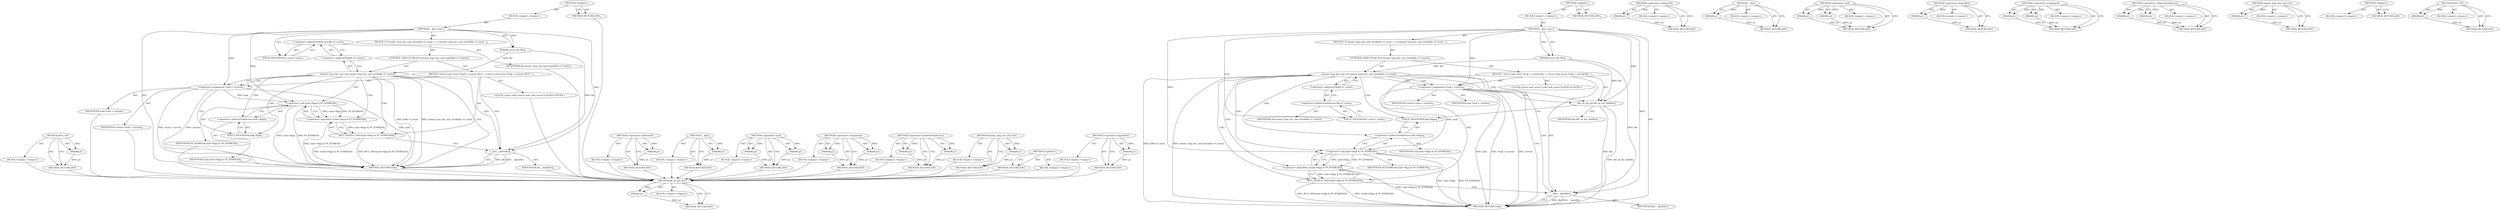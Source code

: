 digraph "&lt;operator&gt;.logicalNot" {
vulnerable_70 [label=<(METHOD,file_sb_list_del)>];
vulnerable_71 [label=<(PARAM,p1)>];
vulnerable_72 [label=<(BLOCK,&lt;empty&gt;,&lt;empty&gt;)>];
vulnerable_73 [label=<(METHOD_RETURN,ANY)>];
vulnerable_6 [label=<(METHOD,&lt;global&gt;)<SUB>1</SUB>>];
vulnerable_7 [label=<(BLOCK,&lt;empty&gt;,&lt;empty&gt;)<SUB>1</SUB>>];
vulnerable_8 [label=<(METHOD,__fput_sync)<SUB>1</SUB>>];
vulnerable_9 [label=<(PARAM,struct file *file)<SUB>1</SUB>>];
vulnerable_10 [label=<(BLOCK,{
 	if (atomic_long_dec_and_test(&amp;file-&gt;f_count...,{
 	if (atomic_long_dec_and_test(&amp;file-&gt;f_count...)<SUB>2</SUB>>];
vulnerable_11 [label=<(CONTROL_STRUCTURE,IF,if (atomic_long_dec_and_test(&amp;file-&gt;f_count)))<SUB>3</SUB>>];
vulnerable_12 [label=<(atomic_long_dec_and_test,atomic_long_dec_and_test(&amp;file-&gt;f_count))<SUB>3</SUB>>];
vulnerable_13 [label=<(&lt;operator&gt;.addressOf,&amp;file-&gt;f_count)<SUB>3</SUB>>];
vulnerable_14 [label=<(&lt;operator&gt;.indirectFieldAccess,file-&gt;f_count)<SUB>3</SUB>>];
vulnerable_15 [label=<(IDENTIFIER,file,atomic_long_dec_and_test(&amp;file-&gt;f_count))<SUB>3</SUB>>];
vulnerable_16 [label=<(FIELD_IDENTIFIER,f_count,f_count)<SUB>3</SUB>>];
vulnerable_17 [label=<(BLOCK,{
 		struct task_struct *task = current;
		file...,{
 		struct task_struct *task = current;
		file...)<SUB>3</SUB>>];
vulnerable_18 [label="<(LOCAL,struct task_struct* task: task_struct*)<SUB>4</SUB>>"];
vulnerable_19 [label=<(&lt;operator&gt;.assignment,*task = current)<SUB>4</SUB>>];
vulnerable_20 [label=<(IDENTIFIER,task,*task = current)<SUB>4</SUB>>];
vulnerable_21 [label=<(IDENTIFIER,current,*task = current)<SUB>4</SUB>>];
vulnerable_22 [label=<(file_sb_list_del,file_sb_list_del(file))<SUB>5</SUB>>];
vulnerable_23 [label=<(IDENTIFIER,file,file_sb_list_del(file))<SUB>5</SUB>>];
vulnerable_24 [label=<(BUG_ON,BUG_ON(!(task-&gt;flags &amp; PF_KTHREAD)))<SUB>6</SUB>>];
vulnerable_25 [label=<(&lt;operator&gt;.logicalNot,!(task-&gt;flags &amp; PF_KTHREAD))<SUB>6</SUB>>];
vulnerable_26 [label=<(&lt;operator&gt;.and,task-&gt;flags &amp; PF_KTHREAD)<SUB>6</SUB>>];
vulnerable_27 [label=<(&lt;operator&gt;.indirectFieldAccess,task-&gt;flags)<SUB>6</SUB>>];
vulnerable_28 [label=<(IDENTIFIER,task,task-&gt;flags &amp; PF_KTHREAD)<SUB>6</SUB>>];
vulnerable_29 [label=<(FIELD_IDENTIFIER,flags,flags)<SUB>6</SUB>>];
vulnerable_30 [label=<(IDENTIFIER,PF_KTHREAD,task-&gt;flags &amp; PF_KTHREAD)<SUB>6</SUB>>];
vulnerable_31 [label=<(__fput,__fput(file))<SUB>7</SUB>>];
vulnerable_32 [label=<(IDENTIFIER,file,__fput(file))<SUB>7</SUB>>];
vulnerable_33 [label=<(METHOD_RETURN,void)<SUB>1</SUB>>];
vulnerable_35 [label=<(METHOD_RETURN,ANY)<SUB>1</SUB>>];
vulnerable_56 [label=<(METHOD,&lt;operator&gt;.addressOf)>];
vulnerable_57 [label=<(PARAM,p1)>];
vulnerable_58 [label=<(BLOCK,&lt;empty&gt;,&lt;empty&gt;)>];
vulnerable_59 [label=<(METHOD_RETURN,ANY)>];
vulnerable_87 [label=<(METHOD,__fput)>];
vulnerable_88 [label=<(PARAM,p1)>];
vulnerable_89 [label=<(BLOCK,&lt;empty&gt;,&lt;empty&gt;)>];
vulnerable_90 [label=<(METHOD_RETURN,ANY)>];
vulnerable_82 [label=<(METHOD,&lt;operator&gt;.and)>];
vulnerable_83 [label=<(PARAM,p1)>];
vulnerable_84 [label=<(PARAM,p2)>];
vulnerable_85 [label=<(BLOCK,&lt;empty&gt;,&lt;empty&gt;)>];
vulnerable_86 [label=<(METHOD_RETURN,ANY)>];
vulnerable_78 [label=<(METHOD,&lt;operator&gt;.logicalNot)>];
vulnerable_79 [label=<(PARAM,p1)>];
vulnerable_80 [label=<(BLOCK,&lt;empty&gt;,&lt;empty&gt;)>];
vulnerable_81 [label=<(METHOD_RETURN,ANY)>];
vulnerable_65 [label=<(METHOD,&lt;operator&gt;.assignment)>];
vulnerable_66 [label=<(PARAM,p1)>];
vulnerable_67 [label=<(PARAM,p2)>];
vulnerable_68 [label=<(BLOCK,&lt;empty&gt;,&lt;empty&gt;)>];
vulnerable_69 [label=<(METHOD_RETURN,ANY)>];
vulnerable_60 [label=<(METHOD,&lt;operator&gt;.indirectFieldAccess)>];
vulnerable_61 [label=<(PARAM,p1)>];
vulnerable_62 [label=<(PARAM,p2)>];
vulnerable_63 [label=<(BLOCK,&lt;empty&gt;,&lt;empty&gt;)>];
vulnerable_64 [label=<(METHOD_RETURN,ANY)>];
vulnerable_52 [label=<(METHOD,atomic_long_dec_and_test)>];
vulnerable_53 [label=<(PARAM,p1)>];
vulnerable_54 [label=<(BLOCK,&lt;empty&gt;,&lt;empty&gt;)>];
vulnerable_55 [label=<(METHOD_RETURN,ANY)>];
vulnerable_46 [label=<(METHOD,&lt;global&gt;)<SUB>1</SUB>>];
vulnerable_47 [label=<(BLOCK,&lt;empty&gt;,&lt;empty&gt;)>];
vulnerable_48 [label=<(METHOD_RETURN,ANY)>];
vulnerable_74 [label=<(METHOD,BUG_ON)>];
vulnerable_75 [label=<(PARAM,p1)>];
vulnerable_76 [label=<(BLOCK,&lt;empty&gt;,&lt;empty&gt;)>];
vulnerable_77 [label=<(METHOD_RETURN,ANY)>];
fixed_68 [label=<(METHOD,BUG_ON)>];
fixed_69 [label=<(PARAM,p1)>];
fixed_70 [label=<(BLOCK,&lt;empty&gt;,&lt;empty&gt;)>];
fixed_71 [label=<(METHOD_RETURN,ANY)>];
fixed_6 [label=<(METHOD,&lt;global&gt;)<SUB>1</SUB>>];
fixed_7 [label=<(BLOCK,&lt;empty&gt;,&lt;empty&gt;)<SUB>1</SUB>>];
fixed_8 [label=<(METHOD,__fput_sync)<SUB>1</SUB>>];
fixed_9 [label=<(PARAM,struct file *file)<SUB>1</SUB>>];
fixed_10 [label=<(BLOCK,{
 	if (atomic_long_dec_and_test(&amp;file-&gt;f_count...,{
 	if (atomic_long_dec_and_test(&amp;file-&gt;f_count...)<SUB>2</SUB>>];
fixed_11 [label=<(CONTROL_STRUCTURE,IF,if (atomic_long_dec_and_test(&amp;file-&gt;f_count)))<SUB>3</SUB>>];
fixed_12 [label=<(atomic_long_dec_and_test,atomic_long_dec_and_test(&amp;file-&gt;f_count))<SUB>3</SUB>>];
fixed_13 [label=<(&lt;operator&gt;.addressOf,&amp;file-&gt;f_count)<SUB>3</SUB>>];
fixed_14 [label=<(&lt;operator&gt;.indirectFieldAccess,file-&gt;f_count)<SUB>3</SUB>>];
fixed_15 [label=<(IDENTIFIER,file,atomic_long_dec_and_test(&amp;file-&gt;f_count))<SUB>3</SUB>>];
fixed_16 [label=<(FIELD_IDENTIFIER,f_count,f_count)<SUB>3</SUB>>];
fixed_17 [label=<(BLOCK,{
 		struct task_struct *task = current;
 		BUG...,{
 		struct task_struct *task = current;
 		BUG...)<SUB>3</SUB>>];
fixed_18 [label="<(LOCAL,struct task_struct* task: task_struct*)<SUB>4</SUB>>"];
fixed_19 [label=<(&lt;operator&gt;.assignment,*task = current)<SUB>4</SUB>>];
fixed_20 [label=<(IDENTIFIER,task,*task = current)<SUB>4</SUB>>];
fixed_21 [label=<(IDENTIFIER,current,*task = current)<SUB>4</SUB>>];
fixed_22 [label=<(BUG_ON,BUG_ON(!(task-&gt;flags &amp; PF_KTHREAD)))<SUB>5</SUB>>];
fixed_23 [label=<(&lt;operator&gt;.logicalNot,!(task-&gt;flags &amp; PF_KTHREAD))<SUB>5</SUB>>];
fixed_24 [label=<(&lt;operator&gt;.and,task-&gt;flags &amp; PF_KTHREAD)<SUB>5</SUB>>];
fixed_25 [label=<(&lt;operator&gt;.indirectFieldAccess,task-&gt;flags)<SUB>5</SUB>>];
fixed_26 [label=<(IDENTIFIER,task,task-&gt;flags &amp; PF_KTHREAD)<SUB>5</SUB>>];
fixed_27 [label=<(FIELD_IDENTIFIER,flags,flags)<SUB>5</SUB>>];
fixed_28 [label=<(IDENTIFIER,PF_KTHREAD,task-&gt;flags &amp; PF_KTHREAD)<SUB>5</SUB>>];
fixed_29 [label=<(__fput,__fput(file))<SUB>6</SUB>>];
fixed_30 [label=<(IDENTIFIER,file,__fput(file))<SUB>6</SUB>>];
fixed_31 [label=<(METHOD_RETURN,void)<SUB>1</SUB>>];
fixed_33 [label=<(METHOD_RETURN,ANY)<SUB>1</SUB>>];
fixed_54 [label=<(METHOD,&lt;operator&gt;.addressOf)>];
fixed_55 [label=<(PARAM,p1)>];
fixed_56 [label=<(BLOCK,&lt;empty&gt;,&lt;empty&gt;)>];
fixed_57 [label=<(METHOD_RETURN,ANY)>];
fixed_81 [label=<(METHOD,__fput)>];
fixed_82 [label=<(PARAM,p1)>];
fixed_83 [label=<(BLOCK,&lt;empty&gt;,&lt;empty&gt;)>];
fixed_84 [label=<(METHOD_RETURN,ANY)>];
fixed_76 [label=<(METHOD,&lt;operator&gt;.and)>];
fixed_77 [label=<(PARAM,p1)>];
fixed_78 [label=<(PARAM,p2)>];
fixed_79 [label=<(BLOCK,&lt;empty&gt;,&lt;empty&gt;)>];
fixed_80 [label=<(METHOD_RETURN,ANY)>];
fixed_63 [label=<(METHOD,&lt;operator&gt;.assignment)>];
fixed_64 [label=<(PARAM,p1)>];
fixed_65 [label=<(PARAM,p2)>];
fixed_66 [label=<(BLOCK,&lt;empty&gt;,&lt;empty&gt;)>];
fixed_67 [label=<(METHOD_RETURN,ANY)>];
fixed_58 [label=<(METHOD,&lt;operator&gt;.indirectFieldAccess)>];
fixed_59 [label=<(PARAM,p1)>];
fixed_60 [label=<(PARAM,p2)>];
fixed_61 [label=<(BLOCK,&lt;empty&gt;,&lt;empty&gt;)>];
fixed_62 [label=<(METHOD_RETURN,ANY)>];
fixed_50 [label=<(METHOD,atomic_long_dec_and_test)>];
fixed_51 [label=<(PARAM,p1)>];
fixed_52 [label=<(BLOCK,&lt;empty&gt;,&lt;empty&gt;)>];
fixed_53 [label=<(METHOD_RETURN,ANY)>];
fixed_44 [label=<(METHOD,&lt;global&gt;)<SUB>1</SUB>>];
fixed_45 [label=<(BLOCK,&lt;empty&gt;,&lt;empty&gt;)>];
fixed_46 [label=<(METHOD_RETURN,ANY)>];
fixed_72 [label=<(METHOD,&lt;operator&gt;.logicalNot)>];
fixed_73 [label=<(PARAM,p1)>];
fixed_74 [label=<(BLOCK,&lt;empty&gt;,&lt;empty&gt;)>];
fixed_75 [label=<(METHOD_RETURN,ANY)>];
vulnerable_70 -> vulnerable_71  [key=0, label="AST: "];
vulnerable_70 -> vulnerable_71  [key=1, label="DDG: "];
vulnerable_70 -> vulnerable_72  [key=0, label="AST: "];
vulnerable_70 -> vulnerable_73  [key=0, label="AST: "];
vulnerable_70 -> vulnerable_73  [key=1, label="CFG: "];
vulnerable_71 -> vulnerable_73  [key=0, label="DDG: p1"];
vulnerable_6 -> vulnerable_7  [key=0, label="AST: "];
vulnerable_6 -> vulnerable_35  [key=0, label="AST: "];
vulnerable_6 -> vulnerable_35  [key=1, label="CFG: "];
vulnerable_7 -> vulnerable_8  [key=0, label="AST: "];
vulnerable_8 -> vulnerable_9  [key=0, label="AST: "];
vulnerable_8 -> vulnerable_9  [key=1, label="DDG: "];
vulnerable_8 -> vulnerable_10  [key=0, label="AST: "];
vulnerable_8 -> vulnerable_33  [key=0, label="AST: "];
vulnerable_8 -> vulnerable_16  [key=0, label="CFG: "];
vulnerable_8 -> vulnerable_19  [key=0, label="DDG: "];
vulnerable_8 -> vulnerable_22  [key=0, label="DDG: "];
vulnerable_8 -> vulnerable_31  [key=0, label="DDG: "];
vulnerable_8 -> vulnerable_26  [key=0, label="DDG: "];
vulnerable_9 -> vulnerable_12  [key=0, label="DDG: file"];
vulnerable_9 -> vulnerable_22  [key=0, label="DDG: file"];
vulnerable_9 -> vulnerable_31  [key=0, label="DDG: file"];
vulnerable_10 -> vulnerable_11  [key=0, label="AST: "];
vulnerable_11 -> vulnerable_12  [key=0, label="AST: "];
vulnerable_11 -> vulnerable_17  [key=0, label="AST: "];
vulnerable_12 -> vulnerable_13  [key=0, label="AST: "];
vulnerable_12 -> vulnerable_33  [key=0, label="CFG: "];
vulnerable_12 -> vulnerable_33  [key=1, label="DDG: &amp;file-&gt;f_count"];
vulnerable_12 -> vulnerable_33  [key=2, label="DDG: atomic_long_dec_and_test(&amp;file-&gt;f_count)"];
vulnerable_12 -> vulnerable_19  [key=0, label="CFG: "];
vulnerable_12 -> vulnerable_19  [key=1, label="CDG: "];
vulnerable_12 -> vulnerable_24  [key=0, label="CDG: "];
vulnerable_12 -> vulnerable_29  [key=0, label="CDG: "];
vulnerable_12 -> vulnerable_26  [key=0, label="CDG: "];
vulnerable_12 -> vulnerable_25  [key=0, label="CDG: "];
vulnerable_12 -> vulnerable_22  [key=0, label="CDG: "];
vulnerable_12 -> vulnerable_27  [key=0, label="CDG: "];
vulnerable_12 -> vulnerable_31  [key=0, label="CDG: "];
vulnerable_13 -> vulnerable_14  [key=0, label="AST: "];
vulnerable_13 -> vulnerable_12  [key=0, label="CFG: "];
vulnerable_14 -> vulnerable_15  [key=0, label="AST: "];
vulnerable_14 -> vulnerable_16  [key=0, label="AST: "];
vulnerable_14 -> vulnerable_13  [key=0, label="CFG: "];
vulnerable_16 -> vulnerable_14  [key=0, label="CFG: "];
vulnerable_17 -> vulnerable_18  [key=0, label="AST: "];
vulnerable_17 -> vulnerable_19  [key=0, label="AST: "];
vulnerable_17 -> vulnerable_22  [key=0, label="AST: "];
vulnerable_17 -> vulnerable_24  [key=0, label="AST: "];
vulnerable_17 -> vulnerable_31  [key=0, label="AST: "];
vulnerable_19 -> vulnerable_20  [key=0, label="AST: "];
vulnerable_19 -> vulnerable_21  [key=0, label="AST: "];
vulnerable_19 -> vulnerable_22  [key=0, label="CFG: "];
vulnerable_19 -> vulnerable_33  [key=0, label="DDG: task"];
vulnerable_19 -> vulnerable_33  [key=1, label="DDG: *task = current"];
vulnerable_19 -> vulnerable_33  [key=2, label="DDG: current"];
vulnerable_19 -> vulnerable_26  [key=0, label="DDG: task"];
vulnerable_22 -> vulnerable_23  [key=0, label="AST: "];
vulnerable_22 -> vulnerable_29  [key=0, label="CFG: "];
vulnerable_22 -> vulnerable_33  [key=0, label="DDG: file_sb_list_del(file)"];
vulnerable_22 -> vulnerable_31  [key=0, label="DDG: file"];
vulnerable_24 -> vulnerable_25  [key=0, label="AST: "];
vulnerable_24 -> vulnerable_31  [key=0, label="CFG: "];
vulnerable_24 -> vulnerable_33  [key=0, label="DDG: !(task-&gt;flags &amp; PF_KTHREAD)"];
vulnerable_24 -> vulnerable_33  [key=1, label="DDG: BUG_ON(!(task-&gt;flags &amp; PF_KTHREAD))"];
vulnerable_25 -> vulnerable_26  [key=0, label="AST: "];
vulnerable_25 -> vulnerable_24  [key=0, label="CFG: "];
vulnerable_25 -> vulnerable_24  [key=1, label="DDG: task-&gt;flags &amp; PF_KTHREAD"];
vulnerable_25 -> vulnerable_33  [key=0, label="DDG: task-&gt;flags &amp; PF_KTHREAD"];
vulnerable_26 -> vulnerable_27  [key=0, label="AST: "];
vulnerable_26 -> vulnerable_30  [key=0, label="AST: "];
vulnerable_26 -> vulnerable_25  [key=0, label="CFG: "];
vulnerable_26 -> vulnerable_25  [key=1, label="DDG: task-&gt;flags"];
vulnerable_26 -> vulnerable_25  [key=2, label="DDG: PF_KTHREAD"];
vulnerable_26 -> vulnerable_33  [key=0, label="DDG: task-&gt;flags"];
vulnerable_26 -> vulnerable_33  [key=1, label="DDG: PF_KTHREAD"];
vulnerable_27 -> vulnerable_28  [key=0, label="AST: "];
vulnerable_27 -> vulnerable_29  [key=0, label="AST: "];
vulnerable_27 -> vulnerable_26  [key=0, label="CFG: "];
vulnerable_29 -> vulnerable_27  [key=0, label="CFG: "];
vulnerable_31 -> vulnerable_32  [key=0, label="AST: "];
vulnerable_31 -> vulnerable_33  [key=0, label="CFG: "];
vulnerable_31 -> vulnerable_33  [key=1, label="DDG: file"];
vulnerable_31 -> vulnerable_33  [key=2, label="DDG: __fput(file)"];
vulnerable_56 -> vulnerable_57  [key=0, label="AST: "];
vulnerable_56 -> vulnerable_57  [key=1, label="DDG: "];
vulnerable_56 -> vulnerable_58  [key=0, label="AST: "];
vulnerable_56 -> vulnerable_59  [key=0, label="AST: "];
vulnerable_56 -> vulnerable_59  [key=1, label="CFG: "];
vulnerable_57 -> vulnerable_59  [key=0, label="DDG: p1"];
vulnerable_87 -> vulnerable_88  [key=0, label="AST: "];
vulnerable_87 -> vulnerable_88  [key=1, label="DDG: "];
vulnerable_87 -> vulnerable_89  [key=0, label="AST: "];
vulnerable_87 -> vulnerable_90  [key=0, label="AST: "];
vulnerable_87 -> vulnerable_90  [key=1, label="CFG: "];
vulnerable_88 -> vulnerable_90  [key=0, label="DDG: p1"];
vulnerable_82 -> vulnerable_83  [key=0, label="AST: "];
vulnerable_82 -> vulnerable_83  [key=1, label="DDG: "];
vulnerable_82 -> vulnerable_85  [key=0, label="AST: "];
vulnerable_82 -> vulnerable_84  [key=0, label="AST: "];
vulnerable_82 -> vulnerable_84  [key=1, label="DDG: "];
vulnerable_82 -> vulnerable_86  [key=0, label="AST: "];
vulnerable_82 -> vulnerable_86  [key=1, label="CFG: "];
vulnerable_83 -> vulnerable_86  [key=0, label="DDG: p1"];
vulnerable_84 -> vulnerable_86  [key=0, label="DDG: p2"];
vulnerable_78 -> vulnerable_79  [key=0, label="AST: "];
vulnerable_78 -> vulnerable_79  [key=1, label="DDG: "];
vulnerable_78 -> vulnerable_80  [key=0, label="AST: "];
vulnerable_78 -> vulnerable_81  [key=0, label="AST: "];
vulnerable_78 -> vulnerable_81  [key=1, label="CFG: "];
vulnerable_79 -> vulnerable_81  [key=0, label="DDG: p1"];
vulnerable_65 -> vulnerable_66  [key=0, label="AST: "];
vulnerable_65 -> vulnerable_66  [key=1, label="DDG: "];
vulnerable_65 -> vulnerable_68  [key=0, label="AST: "];
vulnerable_65 -> vulnerable_67  [key=0, label="AST: "];
vulnerable_65 -> vulnerable_67  [key=1, label="DDG: "];
vulnerable_65 -> vulnerable_69  [key=0, label="AST: "];
vulnerable_65 -> vulnerable_69  [key=1, label="CFG: "];
vulnerable_66 -> vulnerable_69  [key=0, label="DDG: p1"];
vulnerable_67 -> vulnerable_69  [key=0, label="DDG: p2"];
vulnerable_60 -> vulnerable_61  [key=0, label="AST: "];
vulnerable_60 -> vulnerable_61  [key=1, label="DDG: "];
vulnerable_60 -> vulnerable_63  [key=0, label="AST: "];
vulnerable_60 -> vulnerable_62  [key=0, label="AST: "];
vulnerable_60 -> vulnerable_62  [key=1, label="DDG: "];
vulnerable_60 -> vulnerable_64  [key=0, label="AST: "];
vulnerable_60 -> vulnerable_64  [key=1, label="CFG: "];
vulnerable_61 -> vulnerable_64  [key=0, label="DDG: p1"];
vulnerable_62 -> vulnerable_64  [key=0, label="DDG: p2"];
vulnerable_52 -> vulnerable_53  [key=0, label="AST: "];
vulnerable_52 -> vulnerable_53  [key=1, label="DDG: "];
vulnerable_52 -> vulnerable_54  [key=0, label="AST: "];
vulnerable_52 -> vulnerable_55  [key=0, label="AST: "];
vulnerable_52 -> vulnerable_55  [key=1, label="CFG: "];
vulnerable_53 -> vulnerable_55  [key=0, label="DDG: p1"];
vulnerable_46 -> vulnerable_47  [key=0, label="AST: "];
vulnerable_46 -> vulnerable_48  [key=0, label="AST: "];
vulnerable_46 -> vulnerable_48  [key=1, label="CFG: "];
vulnerable_74 -> vulnerable_75  [key=0, label="AST: "];
vulnerable_74 -> vulnerable_75  [key=1, label="DDG: "];
vulnerable_74 -> vulnerable_76  [key=0, label="AST: "];
vulnerable_74 -> vulnerable_77  [key=0, label="AST: "];
vulnerable_74 -> vulnerable_77  [key=1, label="CFG: "];
vulnerable_75 -> vulnerable_77  [key=0, label="DDG: p1"];
fixed_68 -> fixed_69  [key=0, label="AST: "];
fixed_68 -> fixed_69  [key=1, label="DDG: "];
fixed_68 -> fixed_70  [key=0, label="AST: "];
fixed_68 -> fixed_71  [key=0, label="AST: "];
fixed_68 -> fixed_71  [key=1, label="CFG: "];
fixed_69 -> fixed_71  [key=0, label="DDG: p1"];
fixed_70 -> vulnerable_70  [key=0];
fixed_71 -> vulnerable_70  [key=0];
fixed_6 -> fixed_7  [key=0, label="AST: "];
fixed_6 -> fixed_33  [key=0, label="AST: "];
fixed_6 -> fixed_33  [key=1, label="CFG: "];
fixed_7 -> fixed_8  [key=0, label="AST: "];
fixed_8 -> fixed_9  [key=0, label="AST: "];
fixed_8 -> fixed_9  [key=1, label="DDG: "];
fixed_8 -> fixed_10  [key=0, label="AST: "];
fixed_8 -> fixed_31  [key=0, label="AST: "];
fixed_8 -> fixed_16  [key=0, label="CFG: "];
fixed_8 -> fixed_19  [key=0, label="DDG: "];
fixed_8 -> fixed_29  [key=0, label="DDG: "];
fixed_8 -> fixed_24  [key=0, label="DDG: "];
fixed_9 -> fixed_12  [key=0, label="DDG: file"];
fixed_9 -> fixed_29  [key=0, label="DDG: file"];
fixed_10 -> fixed_11  [key=0, label="AST: "];
fixed_11 -> fixed_12  [key=0, label="AST: "];
fixed_11 -> fixed_17  [key=0, label="AST: "];
fixed_12 -> fixed_13  [key=0, label="AST: "];
fixed_12 -> fixed_31  [key=0, label="CFG: "];
fixed_12 -> fixed_31  [key=1, label="DDG: &amp;file-&gt;f_count"];
fixed_12 -> fixed_31  [key=2, label="DDG: atomic_long_dec_and_test(&amp;file-&gt;f_count)"];
fixed_12 -> fixed_19  [key=0, label="CFG: "];
fixed_12 -> fixed_19  [key=1, label="CDG: "];
fixed_12 -> fixed_24  [key=0, label="CDG: "];
fixed_12 -> fixed_29  [key=0, label="CDG: "];
fixed_12 -> fixed_23  [key=0, label="CDG: "];
fixed_12 -> fixed_25  [key=0, label="CDG: "];
fixed_12 -> fixed_22  [key=0, label="CDG: "];
fixed_12 -> fixed_27  [key=0, label="CDG: "];
fixed_13 -> fixed_14  [key=0, label="AST: "];
fixed_13 -> fixed_12  [key=0, label="CFG: "];
fixed_14 -> fixed_15  [key=0, label="AST: "];
fixed_14 -> fixed_16  [key=0, label="AST: "];
fixed_14 -> fixed_13  [key=0, label="CFG: "];
fixed_15 -> vulnerable_70  [key=0];
fixed_16 -> fixed_14  [key=0, label="CFG: "];
fixed_17 -> fixed_18  [key=0, label="AST: "];
fixed_17 -> fixed_19  [key=0, label="AST: "];
fixed_17 -> fixed_22  [key=0, label="AST: "];
fixed_17 -> fixed_29  [key=0, label="AST: "];
fixed_18 -> vulnerable_70  [key=0];
fixed_19 -> fixed_20  [key=0, label="AST: "];
fixed_19 -> fixed_21  [key=0, label="AST: "];
fixed_19 -> fixed_27  [key=0, label="CFG: "];
fixed_19 -> fixed_31  [key=0, label="DDG: task"];
fixed_19 -> fixed_31  [key=1, label="DDG: *task = current"];
fixed_19 -> fixed_31  [key=2, label="DDG: current"];
fixed_19 -> fixed_24  [key=0, label="DDG: task"];
fixed_20 -> vulnerable_70  [key=0];
fixed_21 -> vulnerable_70  [key=0];
fixed_22 -> fixed_23  [key=0, label="AST: "];
fixed_22 -> fixed_29  [key=0, label="CFG: "];
fixed_22 -> fixed_31  [key=0, label="DDG: !(task-&gt;flags &amp; PF_KTHREAD)"];
fixed_22 -> fixed_31  [key=1, label="DDG: BUG_ON(!(task-&gt;flags &amp; PF_KTHREAD))"];
fixed_23 -> fixed_24  [key=0, label="AST: "];
fixed_23 -> fixed_22  [key=0, label="CFG: "];
fixed_23 -> fixed_22  [key=1, label="DDG: task-&gt;flags &amp; PF_KTHREAD"];
fixed_23 -> fixed_31  [key=0, label="DDG: task-&gt;flags &amp; PF_KTHREAD"];
fixed_24 -> fixed_25  [key=0, label="AST: "];
fixed_24 -> fixed_28  [key=0, label="AST: "];
fixed_24 -> fixed_23  [key=0, label="CFG: "];
fixed_24 -> fixed_23  [key=1, label="DDG: task-&gt;flags"];
fixed_24 -> fixed_23  [key=2, label="DDG: PF_KTHREAD"];
fixed_24 -> fixed_31  [key=0, label="DDG: task-&gt;flags"];
fixed_24 -> fixed_31  [key=1, label="DDG: PF_KTHREAD"];
fixed_25 -> fixed_26  [key=0, label="AST: "];
fixed_25 -> fixed_27  [key=0, label="AST: "];
fixed_25 -> fixed_24  [key=0, label="CFG: "];
fixed_26 -> vulnerable_70  [key=0];
fixed_27 -> fixed_25  [key=0, label="CFG: "];
fixed_28 -> vulnerable_70  [key=0];
fixed_29 -> fixed_30  [key=0, label="AST: "];
fixed_29 -> fixed_31  [key=0, label="CFG: "];
fixed_29 -> fixed_31  [key=1, label="DDG: file"];
fixed_29 -> fixed_31  [key=2, label="DDG: __fput(file)"];
fixed_30 -> vulnerable_70  [key=0];
fixed_31 -> vulnerable_70  [key=0];
fixed_33 -> vulnerable_70  [key=0];
fixed_54 -> fixed_55  [key=0, label="AST: "];
fixed_54 -> fixed_55  [key=1, label="DDG: "];
fixed_54 -> fixed_56  [key=0, label="AST: "];
fixed_54 -> fixed_57  [key=0, label="AST: "];
fixed_54 -> fixed_57  [key=1, label="CFG: "];
fixed_55 -> fixed_57  [key=0, label="DDG: p1"];
fixed_56 -> vulnerable_70  [key=0];
fixed_57 -> vulnerable_70  [key=0];
fixed_81 -> fixed_82  [key=0, label="AST: "];
fixed_81 -> fixed_82  [key=1, label="DDG: "];
fixed_81 -> fixed_83  [key=0, label="AST: "];
fixed_81 -> fixed_84  [key=0, label="AST: "];
fixed_81 -> fixed_84  [key=1, label="CFG: "];
fixed_82 -> fixed_84  [key=0, label="DDG: p1"];
fixed_83 -> vulnerable_70  [key=0];
fixed_84 -> vulnerable_70  [key=0];
fixed_76 -> fixed_77  [key=0, label="AST: "];
fixed_76 -> fixed_77  [key=1, label="DDG: "];
fixed_76 -> fixed_79  [key=0, label="AST: "];
fixed_76 -> fixed_78  [key=0, label="AST: "];
fixed_76 -> fixed_78  [key=1, label="DDG: "];
fixed_76 -> fixed_80  [key=0, label="AST: "];
fixed_76 -> fixed_80  [key=1, label="CFG: "];
fixed_77 -> fixed_80  [key=0, label="DDG: p1"];
fixed_78 -> fixed_80  [key=0, label="DDG: p2"];
fixed_79 -> vulnerable_70  [key=0];
fixed_80 -> vulnerable_70  [key=0];
fixed_63 -> fixed_64  [key=0, label="AST: "];
fixed_63 -> fixed_64  [key=1, label="DDG: "];
fixed_63 -> fixed_66  [key=0, label="AST: "];
fixed_63 -> fixed_65  [key=0, label="AST: "];
fixed_63 -> fixed_65  [key=1, label="DDG: "];
fixed_63 -> fixed_67  [key=0, label="AST: "];
fixed_63 -> fixed_67  [key=1, label="CFG: "];
fixed_64 -> fixed_67  [key=0, label="DDG: p1"];
fixed_65 -> fixed_67  [key=0, label="DDG: p2"];
fixed_66 -> vulnerable_70  [key=0];
fixed_67 -> vulnerable_70  [key=0];
fixed_58 -> fixed_59  [key=0, label="AST: "];
fixed_58 -> fixed_59  [key=1, label="DDG: "];
fixed_58 -> fixed_61  [key=0, label="AST: "];
fixed_58 -> fixed_60  [key=0, label="AST: "];
fixed_58 -> fixed_60  [key=1, label="DDG: "];
fixed_58 -> fixed_62  [key=0, label="AST: "];
fixed_58 -> fixed_62  [key=1, label="CFG: "];
fixed_59 -> fixed_62  [key=0, label="DDG: p1"];
fixed_60 -> fixed_62  [key=0, label="DDG: p2"];
fixed_61 -> vulnerable_70  [key=0];
fixed_62 -> vulnerable_70  [key=0];
fixed_50 -> fixed_51  [key=0, label="AST: "];
fixed_50 -> fixed_51  [key=1, label="DDG: "];
fixed_50 -> fixed_52  [key=0, label="AST: "];
fixed_50 -> fixed_53  [key=0, label="AST: "];
fixed_50 -> fixed_53  [key=1, label="CFG: "];
fixed_51 -> fixed_53  [key=0, label="DDG: p1"];
fixed_52 -> vulnerable_70  [key=0];
fixed_53 -> vulnerable_70  [key=0];
fixed_44 -> fixed_45  [key=0, label="AST: "];
fixed_44 -> fixed_46  [key=0, label="AST: "];
fixed_44 -> fixed_46  [key=1, label="CFG: "];
fixed_45 -> vulnerable_70  [key=0];
fixed_46 -> vulnerable_70  [key=0];
fixed_72 -> fixed_73  [key=0, label="AST: "];
fixed_72 -> fixed_73  [key=1, label="DDG: "];
fixed_72 -> fixed_74  [key=0, label="AST: "];
fixed_72 -> fixed_75  [key=0, label="AST: "];
fixed_72 -> fixed_75  [key=1, label="CFG: "];
fixed_73 -> fixed_75  [key=0, label="DDG: p1"];
fixed_74 -> vulnerable_70  [key=0];
fixed_75 -> vulnerable_70  [key=0];
}
